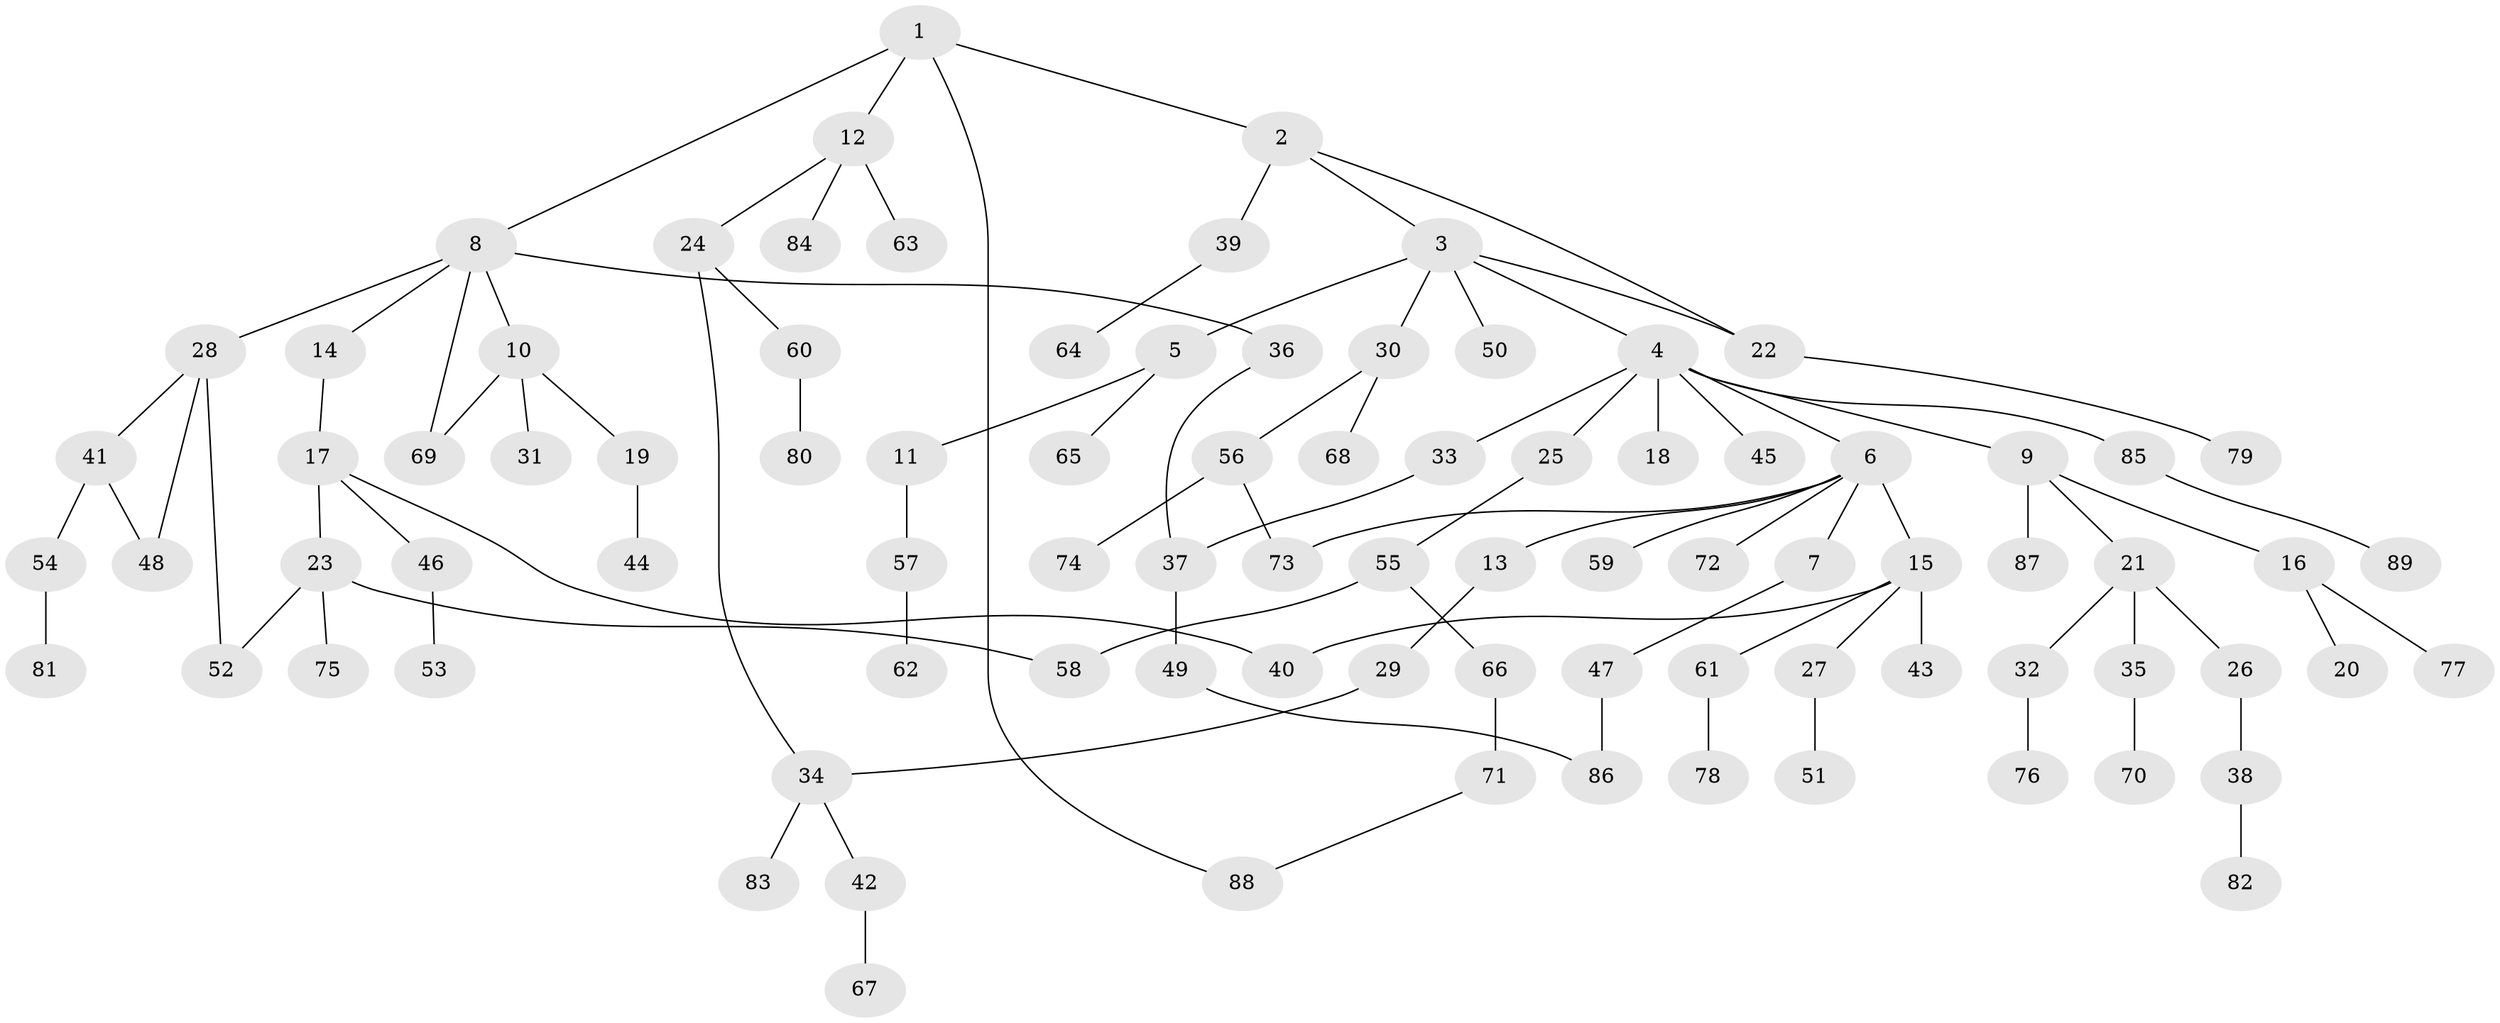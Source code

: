 // coarse degree distribution, {6: 0.03571428571428571, 5: 0.05357142857142857, 10: 0.017857142857142856, 3: 0.08928571428571429, 2: 0.23214285714285715, 4: 0.10714285714285714, 1: 0.4642857142857143}
// Generated by graph-tools (version 1.1) at 2025/23/03/03/25 07:23:33]
// undirected, 89 vertices, 99 edges
graph export_dot {
graph [start="1"]
  node [color=gray90,style=filled];
  1;
  2;
  3;
  4;
  5;
  6;
  7;
  8;
  9;
  10;
  11;
  12;
  13;
  14;
  15;
  16;
  17;
  18;
  19;
  20;
  21;
  22;
  23;
  24;
  25;
  26;
  27;
  28;
  29;
  30;
  31;
  32;
  33;
  34;
  35;
  36;
  37;
  38;
  39;
  40;
  41;
  42;
  43;
  44;
  45;
  46;
  47;
  48;
  49;
  50;
  51;
  52;
  53;
  54;
  55;
  56;
  57;
  58;
  59;
  60;
  61;
  62;
  63;
  64;
  65;
  66;
  67;
  68;
  69;
  70;
  71;
  72;
  73;
  74;
  75;
  76;
  77;
  78;
  79;
  80;
  81;
  82;
  83;
  84;
  85;
  86;
  87;
  88;
  89;
  1 -- 2;
  1 -- 8;
  1 -- 12;
  1 -- 88;
  2 -- 3;
  2 -- 39;
  2 -- 22;
  3 -- 4;
  3 -- 5;
  3 -- 22;
  3 -- 30;
  3 -- 50;
  4 -- 6;
  4 -- 9;
  4 -- 18;
  4 -- 25;
  4 -- 33;
  4 -- 45;
  4 -- 85;
  5 -- 11;
  5 -- 65;
  6 -- 7;
  6 -- 13;
  6 -- 15;
  6 -- 59;
  6 -- 72;
  6 -- 73;
  7 -- 47;
  8 -- 10;
  8 -- 14;
  8 -- 28;
  8 -- 36;
  8 -- 69;
  9 -- 16;
  9 -- 21;
  9 -- 87;
  10 -- 19;
  10 -- 31;
  10 -- 69;
  11 -- 57;
  12 -- 24;
  12 -- 63;
  12 -- 84;
  13 -- 29;
  14 -- 17;
  15 -- 27;
  15 -- 43;
  15 -- 61;
  15 -- 40;
  16 -- 20;
  16 -- 77;
  17 -- 23;
  17 -- 40;
  17 -- 46;
  19 -- 44;
  21 -- 26;
  21 -- 32;
  21 -- 35;
  22 -- 79;
  23 -- 58;
  23 -- 75;
  23 -- 52;
  24 -- 60;
  24 -- 34;
  25 -- 55;
  26 -- 38;
  27 -- 51;
  28 -- 41;
  28 -- 48;
  28 -- 52;
  29 -- 34;
  30 -- 56;
  30 -- 68;
  32 -- 76;
  33 -- 37;
  34 -- 42;
  34 -- 83;
  35 -- 70;
  36 -- 37;
  37 -- 49;
  38 -- 82;
  39 -- 64;
  41 -- 54;
  41 -- 48;
  42 -- 67;
  46 -- 53;
  47 -- 86;
  49 -- 86;
  54 -- 81;
  55 -- 66;
  55 -- 58;
  56 -- 74;
  56 -- 73;
  57 -- 62;
  60 -- 80;
  61 -- 78;
  66 -- 71;
  71 -- 88;
  85 -- 89;
}
